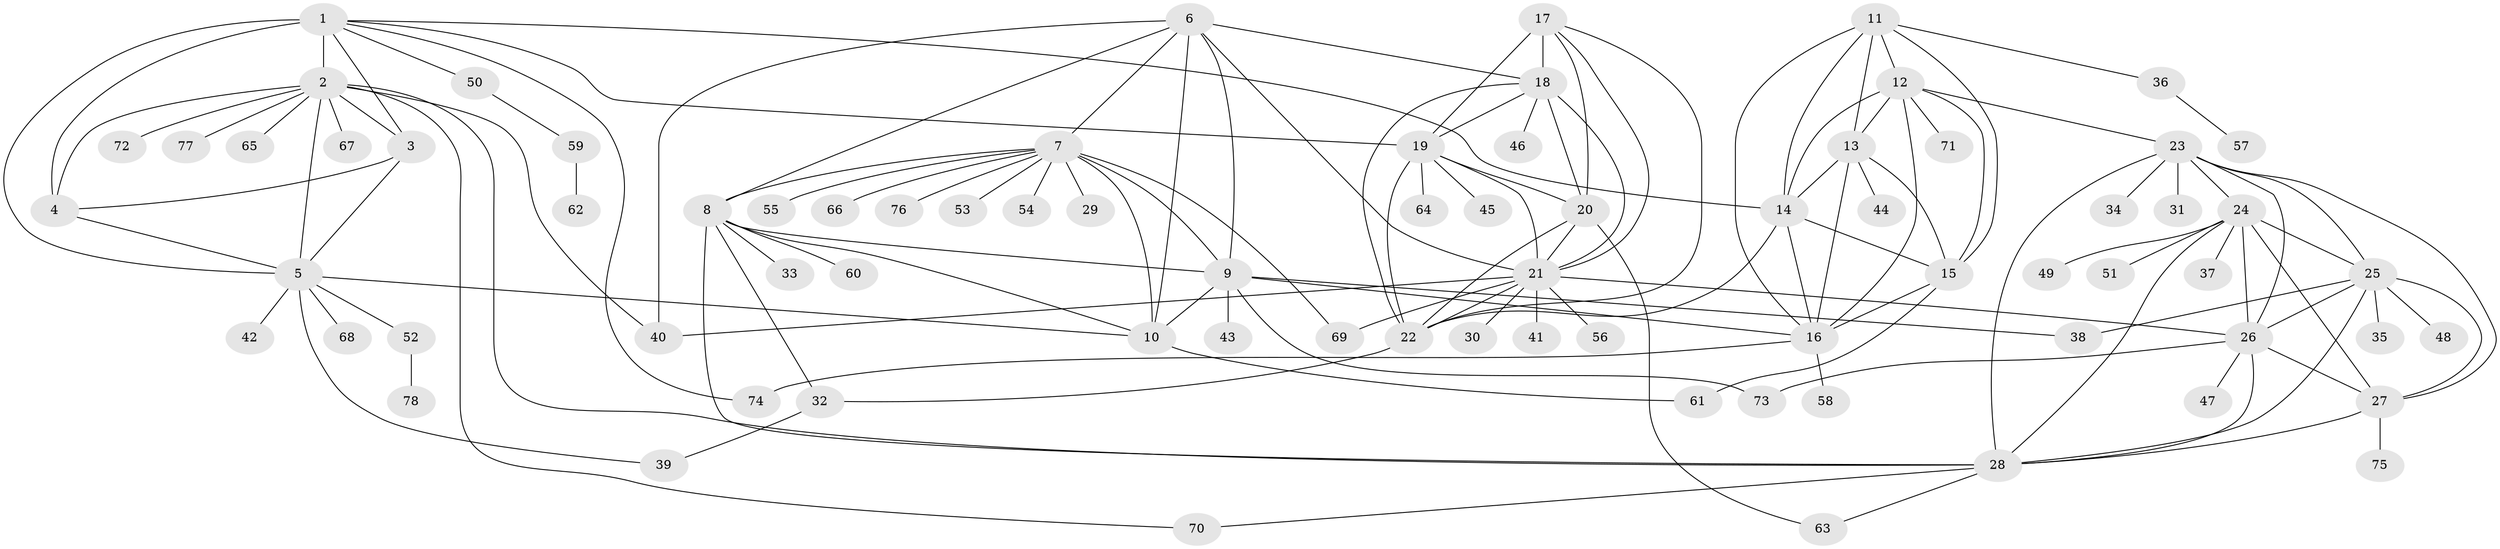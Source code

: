 // original degree distribution, {8: 0.047244094488188976, 6: 0.023622047244094488, 13: 0.023622047244094488, 11: 0.015748031496062992, 10: 0.015748031496062992, 5: 0.007874015748031496, 7: 0.03937007874015748, 9: 0.06299212598425197, 2: 0.18110236220472442, 4: 0.007874015748031496, 1: 0.5511811023622047, 3: 0.023622047244094488}
// Generated by graph-tools (version 1.1) at 2025/52/03/04/25 22:52:43]
// undirected, 78 vertices, 137 edges
graph export_dot {
  node [color=gray90,style=filled];
  1;
  2;
  3;
  4;
  5;
  6;
  7;
  8;
  9;
  10;
  11;
  12;
  13;
  14;
  15;
  16;
  17;
  18;
  19;
  20;
  21;
  22;
  23;
  24;
  25;
  26;
  27;
  28;
  29;
  30;
  31;
  32;
  33;
  34;
  35;
  36;
  37;
  38;
  39;
  40;
  41;
  42;
  43;
  44;
  45;
  46;
  47;
  48;
  49;
  50;
  51;
  52;
  53;
  54;
  55;
  56;
  57;
  58;
  59;
  60;
  61;
  62;
  63;
  64;
  65;
  66;
  67;
  68;
  69;
  70;
  71;
  72;
  73;
  74;
  75;
  76;
  77;
  78;
  1 -- 2 [weight=2.0];
  1 -- 3 [weight=2.0];
  1 -- 4 [weight=4.0];
  1 -- 5 [weight=2.0];
  1 -- 14 [weight=1.0];
  1 -- 19 [weight=1.0];
  1 -- 50 [weight=1.0];
  1 -- 74 [weight=1.0];
  2 -- 3 [weight=1.0];
  2 -- 4 [weight=1.0];
  2 -- 5 [weight=1.0];
  2 -- 28 [weight=1.0];
  2 -- 40 [weight=1.0];
  2 -- 65 [weight=1.0];
  2 -- 67 [weight=1.0];
  2 -- 70 [weight=1.0];
  2 -- 72 [weight=1.0];
  2 -- 77 [weight=1.0];
  3 -- 4 [weight=1.0];
  3 -- 5 [weight=1.0];
  4 -- 5 [weight=1.0];
  5 -- 10 [weight=1.0];
  5 -- 39 [weight=1.0];
  5 -- 42 [weight=1.0];
  5 -- 52 [weight=1.0];
  5 -- 68 [weight=1.0];
  6 -- 7 [weight=1.0];
  6 -- 8 [weight=1.0];
  6 -- 9 [weight=1.0];
  6 -- 10 [weight=2.0];
  6 -- 18 [weight=1.0];
  6 -- 21 [weight=1.0];
  6 -- 40 [weight=3.0];
  7 -- 8 [weight=1.0];
  7 -- 9 [weight=1.0];
  7 -- 10 [weight=2.0];
  7 -- 29 [weight=1.0];
  7 -- 53 [weight=1.0];
  7 -- 54 [weight=1.0];
  7 -- 55 [weight=1.0];
  7 -- 66 [weight=1.0];
  7 -- 69 [weight=1.0];
  7 -- 76 [weight=1.0];
  8 -- 9 [weight=1.0];
  8 -- 10 [weight=2.0];
  8 -- 28 [weight=1.0];
  8 -- 32 [weight=1.0];
  8 -- 33 [weight=1.0];
  8 -- 60 [weight=1.0];
  9 -- 10 [weight=2.0];
  9 -- 16 [weight=1.0];
  9 -- 38 [weight=1.0];
  9 -- 43 [weight=1.0];
  9 -- 73 [weight=1.0];
  10 -- 61 [weight=1.0];
  11 -- 12 [weight=1.0];
  11 -- 13 [weight=1.0];
  11 -- 14 [weight=1.0];
  11 -- 15 [weight=1.0];
  11 -- 16 [weight=1.0];
  11 -- 36 [weight=1.0];
  12 -- 13 [weight=1.0];
  12 -- 14 [weight=1.0];
  12 -- 15 [weight=1.0];
  12 -- 16 [weight=1.0];
  12 -- 23 [weight=1.0];
  12 -- 71 [weight=1.0];
  13 -- 14 [weight=1.0];
  13 -- 15 [weight=1.0];
  13 -- 16 [weight=1.0];
  13 -- 44 [weight=1.0];
  14 -- 15 [weight=1.0];
  14 -- 16 [weight=1.0];
  14 -- 22 [weight=1.0];
  15 -- 16 [weight=1.0];
  15 -- 61 [weight=1.0];
  16 -- 58 [weight=1.0];
  16 -- 74 [weight=1.0];
  17 -- 18 [weight=3.0];
  17 -- 19 [weight=1.0];
  17 -- 20 [weight=1.0];
  17 -- 21 [weight=1.0];
  17 -- 22 [weight=1.0];
  18 -- 19 [weight=1.0];
  18 -- 20 [weight=1.0];
  18 -- 21 [weight=1.0];
  18 -- 22 [weight=1.0];
  18 -- 46 [weight=1.0];
  19 -- 20 [weight=1.0];
  19 -- 21 [weight=1.0];
  19 -- 22 [weight=1.0];
  19 -- 45 [weight=1.0];
  19 -- 64 [weight=1.0];
  20 -- 21 [weight=1.0];
  20 -- 22 [weight=1.0];
  20 -- 63 [weight=1.0];
  21 -- 22 [weight=1.0];
  21 -- 26 [weight=1.0];
  21 -- 30 [weight=1.0];
  21 -- 40 [weight=1.0];
  21 -- 41 [weight=1.0];
  21 -- 56 [weight=1.0];
  21 -- 69 [weight=1.0];
  22 -- 32 [weight=1.0];
  23 -- 24 [weight=1.0];
  23 -- 25 [weight=1.0];
  23 -- 26 [weight=1.0];
  23 -- 27 [weight=1.0];
  23 -- 28 [weight=1.0];
  23 -- 31 [weight=1.0];
  23 -- 34 [weight=1.0];
  24 -- 25 [weight=1.0];
  24 -- 26 [weight=1.0];
  24 -- 27 [weight=1.0];
  24 -- 28 [weight=1.0];
  24 -- 37 [weight=1.0];
  24 -- 49 [weight=1.0];
  24 -- 51 [weight=1.0];
  25 -- 26 [weight=1.0];
  25 -- 27 [weight=1.0];
  25 -- 28 [weight=1.0];
  25 -- 35 [weight=1.0];
  25 -- 38 [weight=1.0];
  25 -- 48 [weight=1.0];
  26 -- 27 [weight=1.0];
  26 -- 28 [weight=1.0];
  26 -- 47 [weight=1.0];
  26 -- 73 [weight=1.0];
  27 -- 28 [weight=1.0];
  27 -- 75 [weight=1.0];
  28 -- 63 [weight=1.0];
  28 -- 70 [weight=1.0];
  32 -- 39 [weight=1.0];
  36 -- 57 [weight=1.0];
  50 -- 59 [weight=1.0];
  52 -- 78 [weight=1.0];
  59 -- 62 [weight=1.0];
}
